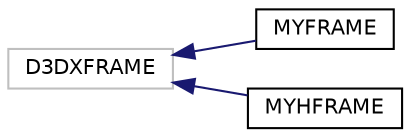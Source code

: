 digraph "クラス階層図"
{
 // LATEX_PDF_SIZE
  edge [fontname="Helvetica",fontsize="10",labelfontname="Helvetica",labelfontsize="10"];
  node [fontname="Helvetica",fontsize="10",shape=record];
  rankdir="LR";
  Node0 [label="D3DXFRAME",height=0.2,width=0.4,color="grey75", fillcolor="white", style="filled",tooltip=" "];
  Node0 -> Node1 [dir="back",color="midnightblue",fontsize="10",style="solid",fontname="Helvetica"];
  Node1 [label="MYFRAME",height=0.2,width=0.4,color="black", fillcolor="white", style="filled",URL="$struct_m_y_f_r_a_m_e.html",tooltip=" "];
  Node0 -> Node2 [dir="back",color="midnightblue",fontsize="10",style="solid",fontname="Helvetica"];
  Node2 [label="MYHFRAME",height=0.2,width=0.4,color="black", fillcolor="white", style="filled",URL="$struct_m_y_h_f_r_a_m_e.html",tooltip=" "];
}
